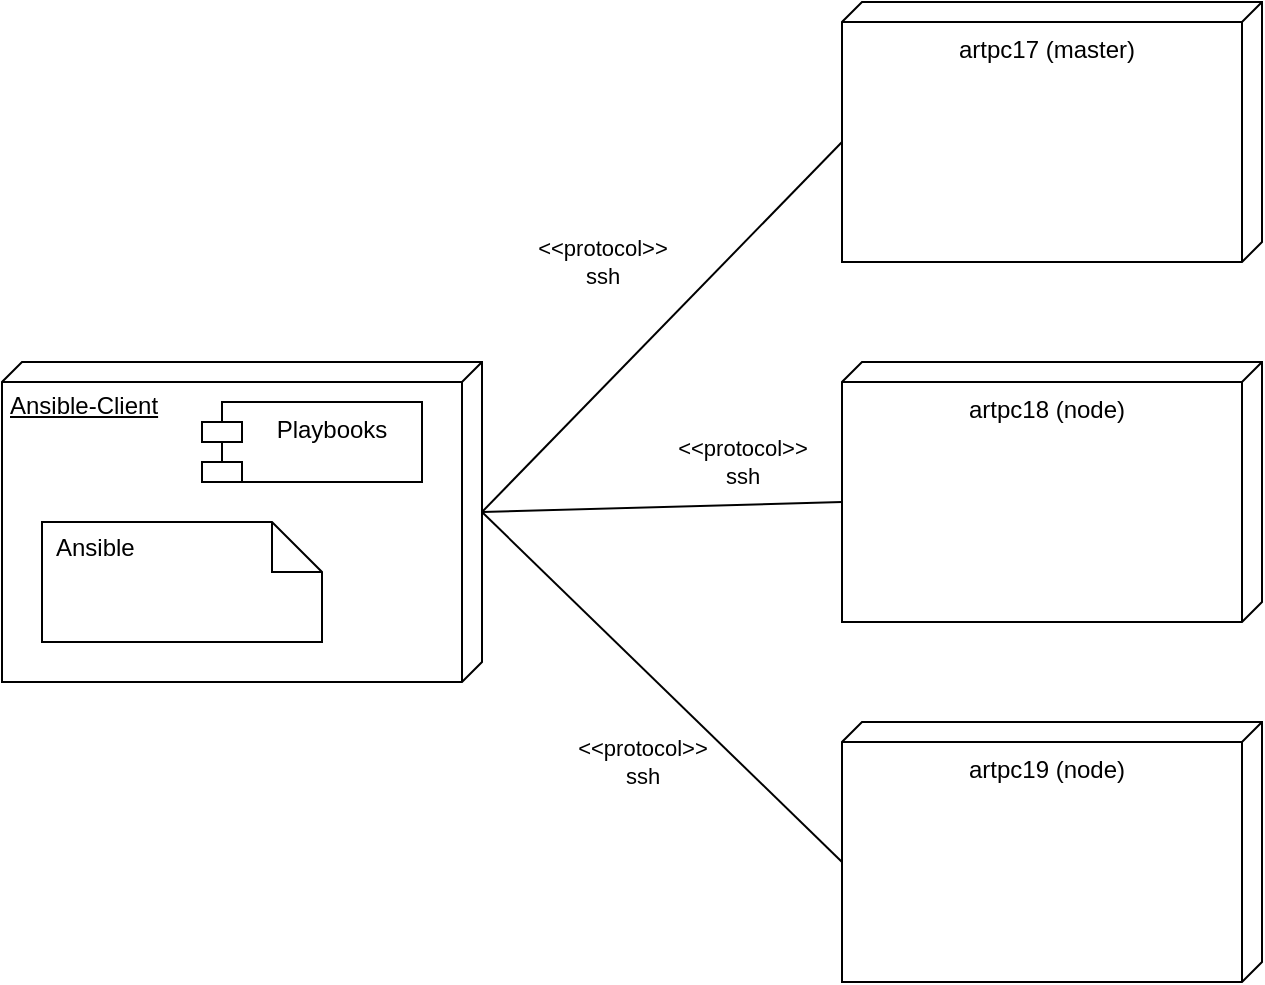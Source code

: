 <mxfile version="24.4.14" type="github">
  <diagram name="Seite-1" id="Og4ClNEy-E3zu0bA_nxo">
    <mxGraphModel dx="1481" dy="682" grid="1" gridSize="10" guides="1" tooltips="1" connect="1" arrows="1" fold="1" page="1" pageScale="1" pageWidth="827" pageHeight="1169" math="0" shadow="0">
      <root>
        <mxCell id="0" />
        <mxCell id="1" parent="0" />
        <mxCell id="W81J2JQ0MfVwSuoms129-9" value="Ansible-Client" style="verticalAlign=top;align=left;spacingTop=8;spacingLeft=2;spacingRight=12;shape=cube;size=10;direction=south;fontStyle=4;html=1;whiteSpace=wrap;" vertex="1" parent="1">
          <mxGeometry x="60" y="230" width="240" height="160" as="geometry" />
        </mxCell>
        <mxCell id="W81J2JQ0MfVwSuoms129-10" value="Playbooks" style="shape=module;align=left;spacingLeft=20;align=center;verticalAlign=top;whiteSpace=wrap;html=1;" vertex="1" parent="1">
          <mxGeometry x="160" y="250" width="110" height="40" as="geometry" />
        </mxCell>
        <mxCell id="W81J2JQ0MfVwSuoms129-11" value="" style="shape=note2;boundedLbl=1;whiteSpace=wrap;html=1;size=25;verticalAlign=top;align=left;spacingLeft=5;" vertex="1" parent="1">
          <mxGeometry x="80" y="310" width="140" height="60" as="geometry" />
        </mxCell>
        <mxCell id="W81J2JQ0MfVwSuoms129-12" value="Ansible" style="resizeWidth=1;part=1;strokeColor=none;fillColor=none;align=left;spacingLeft=5;whiteSpace=wrap;html=1;" vertex="1" parent="W81J2JQ0MfVwSuoms129-11">
          <mxGeometry width="140" height="25" relative="1" as="geometry" />
        </mxCell>
        <mxCell id="W81J2JQ0MfVwSuoms129-14" value="artpc17 (master)" style="verticalAlign=top;align=center;shape=cube;size=10;direction=south;html=1;boundedLbl=1;spacingLeft=5;whiteSpace=wrap;" vertex="1" parent="1">
          <mxGeometry x="480" y="50" width="210" height="130" as="geometry" />
        </mxCell>
        <mxCell id="W81J2JQ0MfVwSuoms129-15" value="artpc18 (node)" style="verticalAlign=top;align=center;shape=cube;size=10;direction=south;html=1;boundedLbl=1;spacingLeft=5;whiteSpace=wrap;" vertex="1" parent="1">
          <mxGeometry x="480" y="230" width="210" height="130" as="geometry" />
        </mxCell>
        <mxCell id="W81J2JQ0MfVwSuoms129-16" value="artpc19 (node)" style="verticalAlign=top;align=center;shape=cube;size=10;direction=south;html=1;boundedLbl=1;spacingLeft=5;whiteSpace=wrap;" vertex="1" parent="1">
          <mxGeometry x="480" y="410" width="210" height="130" as="geometry" />
        </mxCell>
        <mxCell id="W81J2JQ0MfVwSuoms129-17" style="rounded=0;orthogonalLoop=1;jettySize=auto;html=1;exitX=0;exitY=0;exitDx=75;exitDy=0;exitPerimeter=0;entryX=0;entryY=0;entryDx=70;entryDy=210;entryPerimeter=0;endArrow=none;endFill=0;" edge="1" parent="1" source="W81J2JQ0MfVwSuoms129-9" target="W81J2JQ0MfVwSuoms129-16">
          <mxGeometry relative="1" as="geometry" />
        </mxCell>
        <mxCell id="W81J2JQ0MfVwSuoms129-21" value="&amp;lt;&amp;lt;protocol&amp;gt;&amp;gt;&lt;br&gt;ssh" style="edgeLabel;html=1;align=center;verticalAlign=middle;resizable=0;points=[];" vertex="1" connectable="0" parent="W81J2JQ0MfVwSuoms129-17">
          <mxGeometry x="0.06" y="4" relative="1" as="geometry">
            <mxPoint x="-18" y="35" as="offset" />
          </mxGeometry>
        </mxCell>
        <mxCell id="W81J2JQ0MfVwSuoms129-18" value="&amp;lt;&amp;lt;protocol&amp;gt;&amp;gt;&lt;br&gt;ssh" style="rounded=0;orthogonalLoop=1;jettySize=auto;html=1;exitX=0;exitY=0;exitDx=75;exitDy=0;exitPerimeter=0;entryX=0;entryY=0;entryDx=70;entryDy=210;entryPerimeter=0;endArrow=none;endFill=0;" edge="1" parent="1" source="W81J2JQ0MfVwSuoms129-9" target="W81J2JQ0MfVwSuoms129-15">
          <mxGeometry x="0.455" y="21" relative="1" as="geometry">
            <mxPoint as="offset" />
          </mxGeometry>
        </mxCell>
        <mxCell id="W81J2JQ0MfVwSuoms129-19" style="rounded=0;orthogonalLoop=1;jettySize=auto;html=1;exitX=0;exitY=0;exitDx=75;exitDy=0;exitPerimeter=0;entryX=0;entryY=0;entryDx=70;entryDy=210;entryPerimeter=0;endArrow=none;endFill=0;" edge="1" parent="1" source="W81J2JQ0MfVwSuoms129-9" target="W81J2JQ0MfVwSuoms129-14">
          <mxGeometry relative="1" as="geometry">
            <mxPoint x="310" y="325" as="sourcePoint" />
            <mxPoint x="490" y="310" as="targetPoint" />
          </mxGeometry>
        </mxCell>
        <mxCell id="W81J2JQ0MfVwSuoms129-20" value="&amp;lt;&amp;lt;protocol&amp;gt;&amp;gt;&lt;br&gt;ssh" style="edgeLabel;html=1;align=center;verticalAlign=middle;resizable=0;points=[];" vertex="1" connectable="0" parent="W81J2JQ0MfVwSuoms129-19">
          <mxGeometry x="0.134" relative="1" as="geometry">
            <mxPoint x="-42" y="-20" as="offset" />
          </mxGeometry>
        </mxCell>
      </root>
    </mxGraphModel>
  </diagram>
</mxfile>
